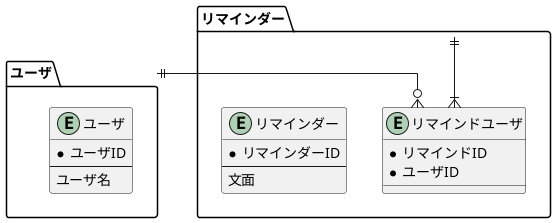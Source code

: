@startuml penpen-v1

skinparam Linetype ortho

package ユーザ {
    entity ユーザ {
        * ユーザID
        --
        ユーザ名
    }
}

package リマインダー {
    entity リマインダー {
        * リマインダーID
        --
        文面
    }

    entity リマインドユーザ {
        * リマインドID
        * ユーザID
    }
}

リマインダー ||--|{ リマインドユーザ
ユーザ ||-r-o{ リマインドユーザ

@enduml